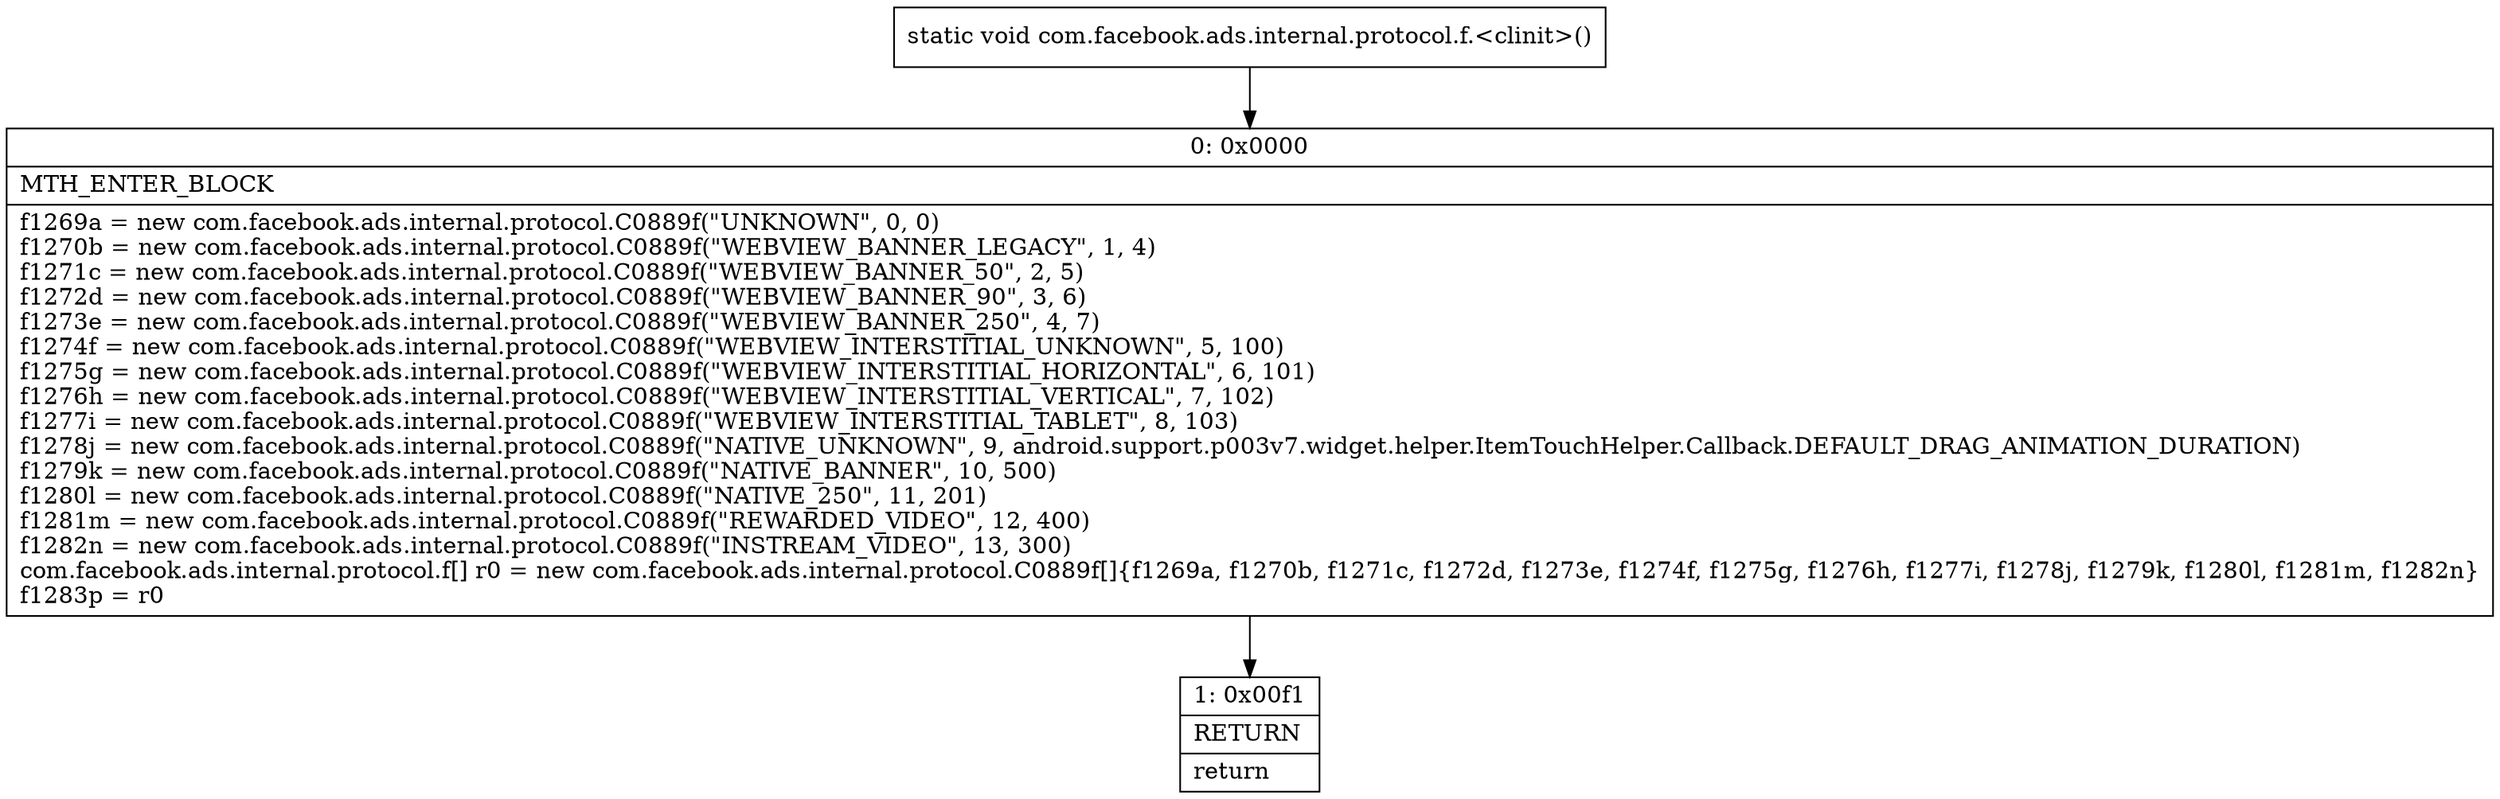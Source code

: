 digraph "CFG forcom.facebook.ads.internal.protocol.f.\<clinit\>()V" {
Node_0 [shape=record,label="{0\:\ 0x0000|MTH_ENTER_BLOCK\l|f1269a = new com.facebook.ads.internal.protocol.C0889f(\"UNKNOWN\", 0, 0)\lf1270b = new com.facebook.ads.internal.protocol.C0889f(\"WEBVIEW_BANNER_LEGACY\", 1, 4)\lf1271c = new com.facebook.ads.internal.protocol.C0889f(\"WEBVIEW_BANNER_50\", 2, 5)\lf1272d = new com.facebook.ads.internal.protocol.C0889f(\"WEBVIEW_BANNER_90\", 3, 6)\lf1273e = new com.facebook.ads.internal.protocol.C0889f(\"WEBVIEW_BANNER_250\", 4, 7)\lf1274f = new com.facebook.ads.internal.protocol.C0889f(\"WEBVIEW_INTERSTITIAL_UNKNOWN\", 5, 100)\lf1275g = new com.facebook.ads.internal.protocol.C0889f(\"WEBVIEW_INTERSTITIAL_HORIZONTAL\", 6, 101)\lf1276h = new com.facebook.ads.internal.protocol.C0889f(\"WEBVIEW_INTERSTITIAL_VERTICAL\", 7, 102)\lf1277i = new com.facebook.ads.internal.protocol.C0889f(\"WEBVIEW_INTERSTITIAL_TABLET\", 8, 103)\lf1278j = new com.facebook.ads.internal.protocol.C0889f(\"NATIVE_UNKNOWN\", 9, android.support.p003v7.widget.helper.ItemTouchHelper.Callback.DEFAULT_DRAG_ANIMATION_DURATION)\lf1279k = new com.facebook.ads.internal.protocol.C0889f(\"NATIVE_BANNER\", 10, 500)\lf1280l = new com.facebook.ads.internal.protocol.C0889f(\"NATIVE_250\", 11, 201)\lf1281m = new com.facebook.ads.internal.protocol.C0889f(\"REWARDED_VIDEO\", 12, 400)\lf1282n = new com.facebook.ads.internal.protocol.C0889f(\"INSTREAM_VIDEO\", 13, 300)\lcom.facebook.ads.internal.protocol.f[] r0 = new com.facebook.ads.internal.protocol.C0889f[]\{f1269a, f1270b, f1271c, f1272d, f1273e, f1274f, f1275g, f1276h, f1277i, f1278j, f1279k, f1280l, f1281m, f1282n\}\lf1283p = r0\l}"];
Node_1 [shape=record,label="{1\:\ 0x00f1|RETURN\l|return\l}"];
MethodNode[shape=record,label="{static void com.facebook.ads.internal.protocol.f.\<clinit\>() }"];
MethodNode -> Node_0;
Node_0 -> Node_1;
}

